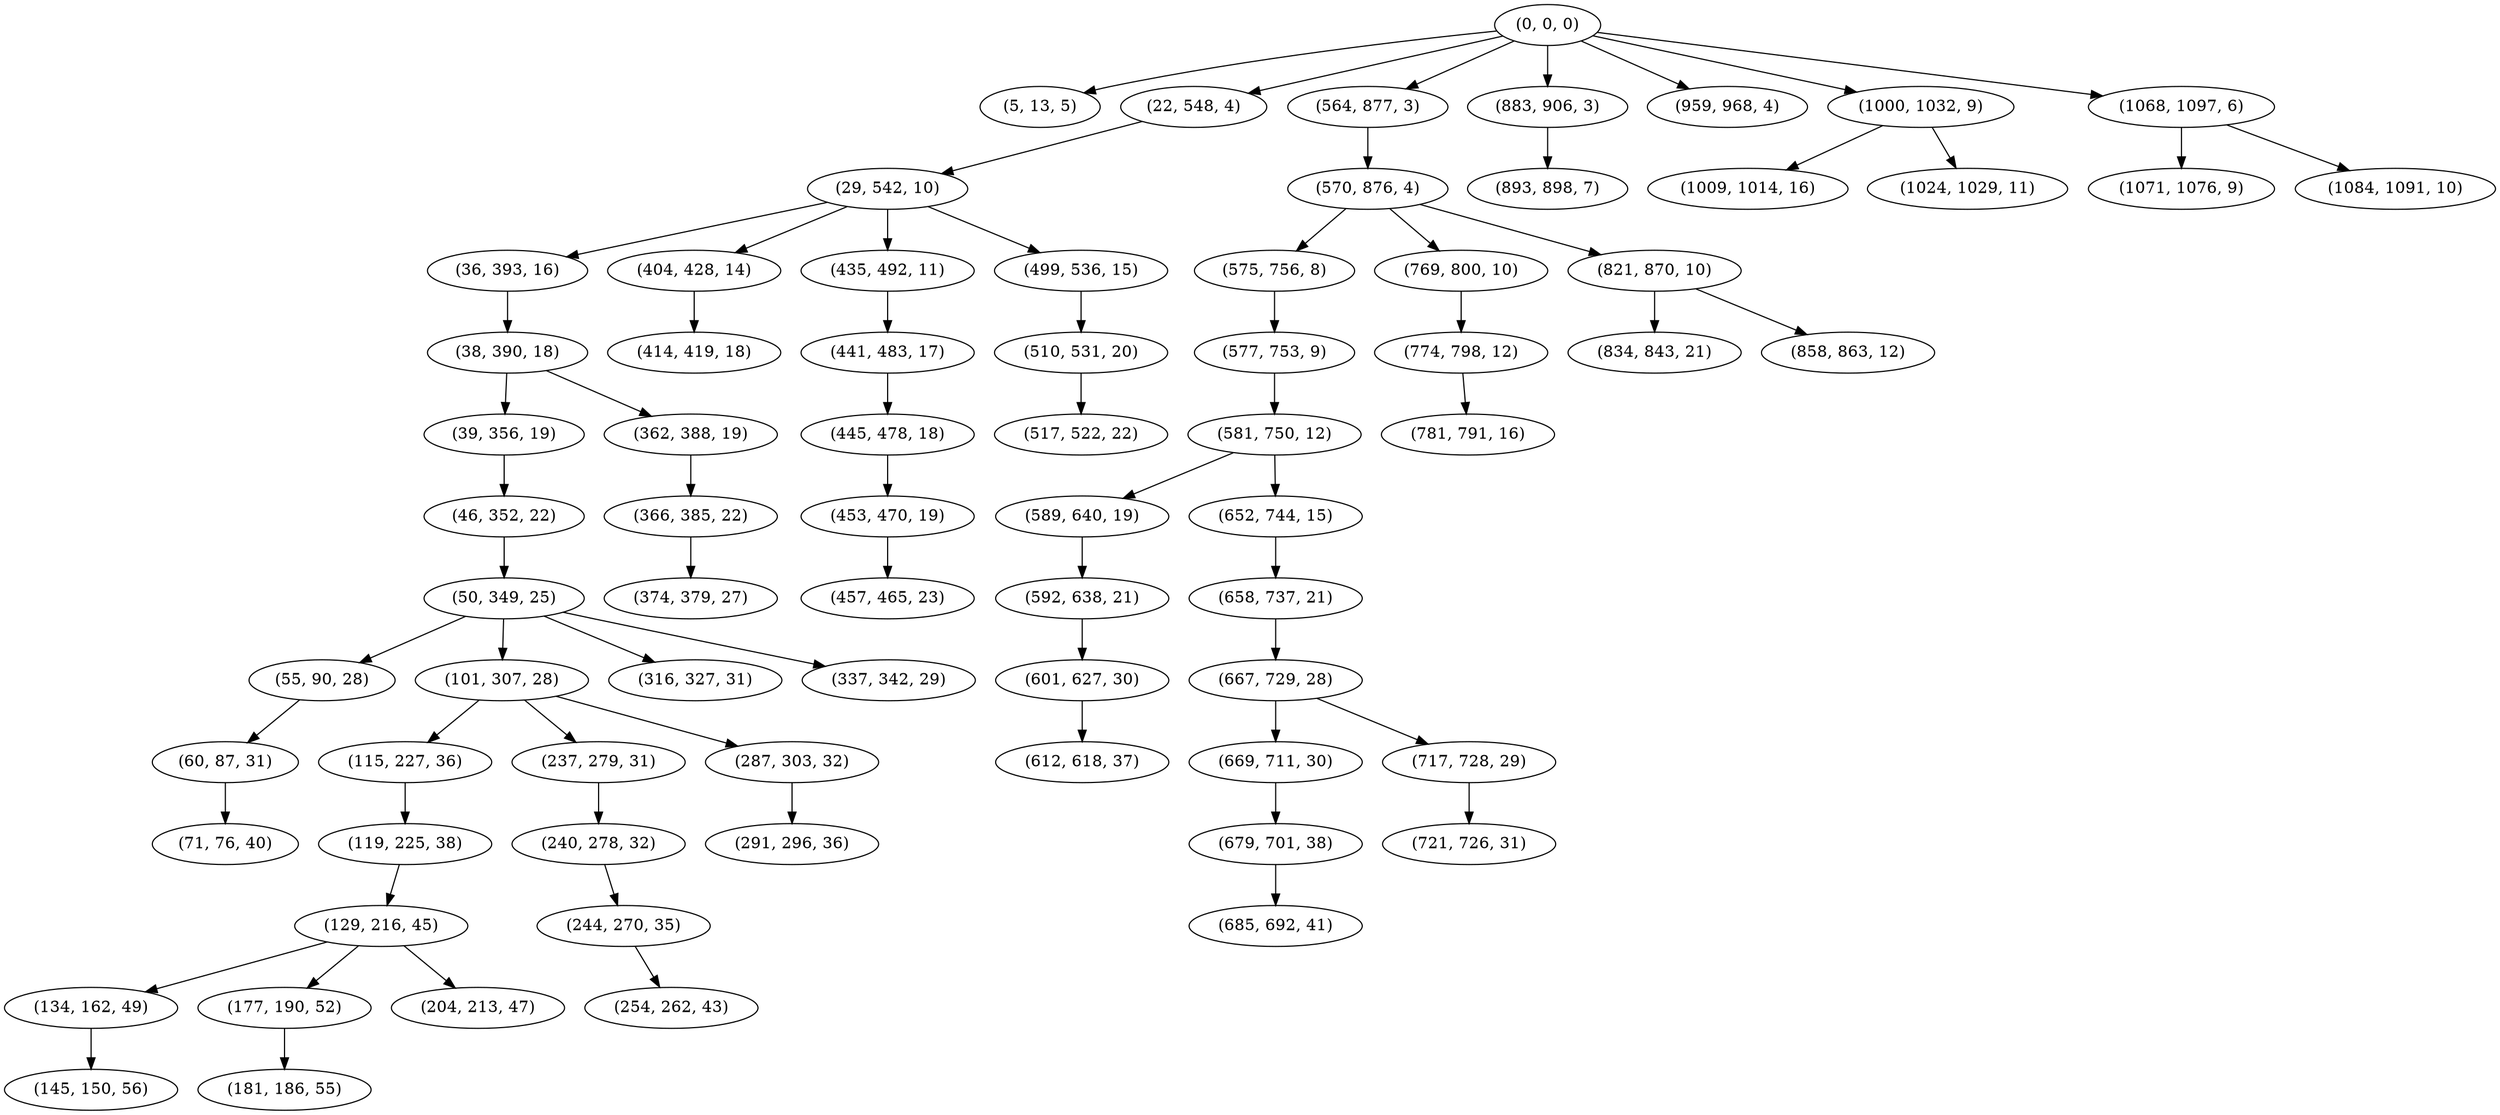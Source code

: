digraph tree {
    "(0, 0, 0)";
    "(5, 13, 5)";
    "(22, 548, 4)";
    "(29, 542, 10)";
    "(36, 393, 16)";
    "(38, 390, 18)";
    "(39, 356, 19)";
    "(46, 352, 22)";
    "(50, 349, 25)";
    "(55, 90, 28)";
    "(60, 87, 31)";
    "(71, 76, 40)";
    "(101, 307, 28)";
    "(115, 227, 36)";
    "(119, 225, 38)";
    "(129, 216, 45)";
    "(134, 162, 49)";
    "(145, 150, 56)";
    "(177, 190, 52)";
    "(181, 186, 55)";
    "(204, 213, 47)";
    "(237, 279, 31)";
    "(240, 278, 32)";
    "(244, 270, 35)";
    "(254, 262, 43)";
    "(287, 303, 32)";
    "(291, 296, 36)";
    "(316, 327, 31)";
    "(337, 342, 29)";
    "(362, 388, 19)";
    "(366, 385, 22)";
    "(374, 379, 27)";
    "(404, 428, 14)";
    "(414, 419, 18)";
    "(435, 492, 11)";
    "(441, 483, 17)";
    "(445, 478, 18)";
    "(453, 470, 19)";
    "(457, 465, 23)";
    "(499, 536, 15)";
    "(510, 531, 20)";
    "(517, 522, 22)";
    "(564, 877, 3)";
    "(570, 876, 4)";
    "(575, 756, 8)";
    "(577, 753, 9)";
    "(581, 750, 12)";
    "(589, 640, 19)";
    "(592, 638, 21)";
    "(601, 627, 30)";
    "(612, 618, 37)";
    "(652, 744, 15)";
    "(658, 737, 21)";
    "(667, 729, 28)";
    "(669, 711, 30)";
    "(679, 701, 38)";
    "(685, 692, 41)";
    "(717, 728, 29)";
    "(721, 726, 31)";
    "(769, 800, 10)";
    "(774, 798, 12)";
    "(781, 791, 16)";
    "(821, 870, 10)";
    "(834, 843, 21)";
    "(858, 863, 12)";
    "(883, 906, 3)";
    "(893, 898, 7)";
    "(959, 968, 4)";
    "(1000, 1032, 9)";
    "(1009, 1014, 16)";
    "(1024, 1029, 11)";
    "(1068, 1097, 6)";
    "(1071, 1076, 9)";
    "(1084, 1091, 10)";
    "(0, 0, 0)" -> "(5, 13, 5)";
    "(0, 0, 0)" -> "(22, 548, 4)";
    "(0, 0, 0)" -> "(564, 877, 3)";
    "(0, 0, 0)" -> "(883, 906, 3)";
    "(0, 0, 0)" -> "(959, 968, 4)";
    "(0, 0, 0)" -> "(1000, 1032, 9)";
    "(0, 0, 0)" -> "(1068, 1097, 6)";
    "(22, 548, 4)" -> "(29, 542, 10)";
    "(29, 542, 10)" -> "(36, 393, 16)";
    "(29, 542, 10)" -> "(404, 428, 14)";
    "(29, 542, 10)" -> "(435, 492, 11)";
    "(29, 542, 10)" -> "(499, 536, 15)";
    "(36, 393, 16)" -> "(38, 390, 18)";
    "(38, 390, 18)" -> "(39, 356, 19)";
    "(38, 390, 18)" -> "(362, 388, 19)";
    "(39, 356, 19)" -> "(46, 352, 22)";
    "(46, 352, 22)" -> "(50, 349, 25)";
    "(50, 349, 25)" -> "(55, 90, 28)";
    "(50, 349, 25)" -> "(101, 307, 28)";
    "(50, 349, 25)" -> "(316, 327, 31)";
    "(50, 349, 25)" -> "(337, 342, 29)";
    "(55, 90, 28)" -> "(60, 87, 31)";
    "(60, 87, 31)" -> "(71, 76, 40)";
    "(101, 307, 28)" -> "(115, 227, 36)";
    "(101, 307, 28)" -> "(237, 279, 31)";
    "(101, 307, 28)" -> "(287, 303, 32)";
    "(115, 227, 36)" -> "(119, 225, 38)";
    "(119, 225, 38)" -> "(129, 216, 45)";
    "(129, 216, 45)" -> "(134, 162, 49)";
    "(129, 216, 45)" -> "(177, 190, 52)";
    "(129, 216, 45)" -> "(204, 213, 47)";
    "(134, 162, 49)" -> "(145, 150, 56)";
    "(177, 190, 52)" -> "(181, 186, 55)";
    "(237, 279, 31)" -> "(240, 278, 32)";
    "(240, 278, 32)" -> "(244, 270, 35)";
    "(244, 270, 35)" -> "(254, 262, 43)";
    "(287, 303, 32)" -> "(291, 296, 36)";
    "(362, 388, 19)" -> "(366, 385, 22)";
    "(366, 385, 22)" -> "(374, 379, 27)";
    "(404, 428, 14)" -> "(414, 419, 18)";
    "(435, 492, 11)" -> "(441, 483, 17)";
    "(441, 483, 17)" -> "(445, 478, 18)";
    "(445, 478, 18)" -> "(453, 470, 19)";
    "(453, 470, 19)" -> "(457, 465, 23)";
    "(499, 536, 15)" -> "(510, 531, 20)";
    "(510, 531, 20)" -> "(517, 522, 22)";
    "(564, 877, 3)" -> "(570, 876, 4)";
    "(570, 876, 4)" -> "(575, 756, 8)";
    "(570, 876, 4)" -> "(769, 800, 10)";
    "(570, 876, 4)" -> "(821, 870, 10)";
    "(575, 756, 8)" -> "(577, 753, 9)";
    "(577, 753, 9)" -> "(581, 750, 12)";
    "(581, 750, 12)" -> "(589, 640, 19)";
    "(581, 750, 12)" -> "(652, 744, 15)";
    "(589, 640, 19)" -> "(592, 638, 21)";
    "(592, 638, 21)" -> "(601, 627, 30)";
    "(601, 627, 30)" -> "(612, 618, 37)";
    "(652, 744, 15)" -> "(658, 737, 21)";
    "(658, 737, 21)" -> "(667, 729, 28)";
    "(667, 729, 28)" -> "(669, 711, 30)";
    "(667, 729, 28)" -> "(717, 728, 29)";
    "(669, 711, 30)" -> "(679, 701, 38)";
    "(679, 701, 38)" -> "(685, 692, 41)";
    "(717, 728, 29)" -> "(721, 726, 31)";
    "(769, 800, 10)" -> "(774, 798, 12)";
    "(774, 798, 12)" -> "(781, 791, 16)";
    "(821, 870, 10)" -> "(834, 843, 21)";
    "(821, 870, 10)" -> "(858, 863, 12)";
    "(883, 906, 3)" -> "(893, 898, 7)";
    "(1000, 1032, 9)" -> "(1009, 1014, 16)";
    "(1000, 1032, 9)" -> "(1024, 1029, 11)";
    "(1068, 1097, 6)" -> "(1071, 1076, 9)";
    "(1068, 1097, 6)" -> "(1084, 1091, 10)";
}
